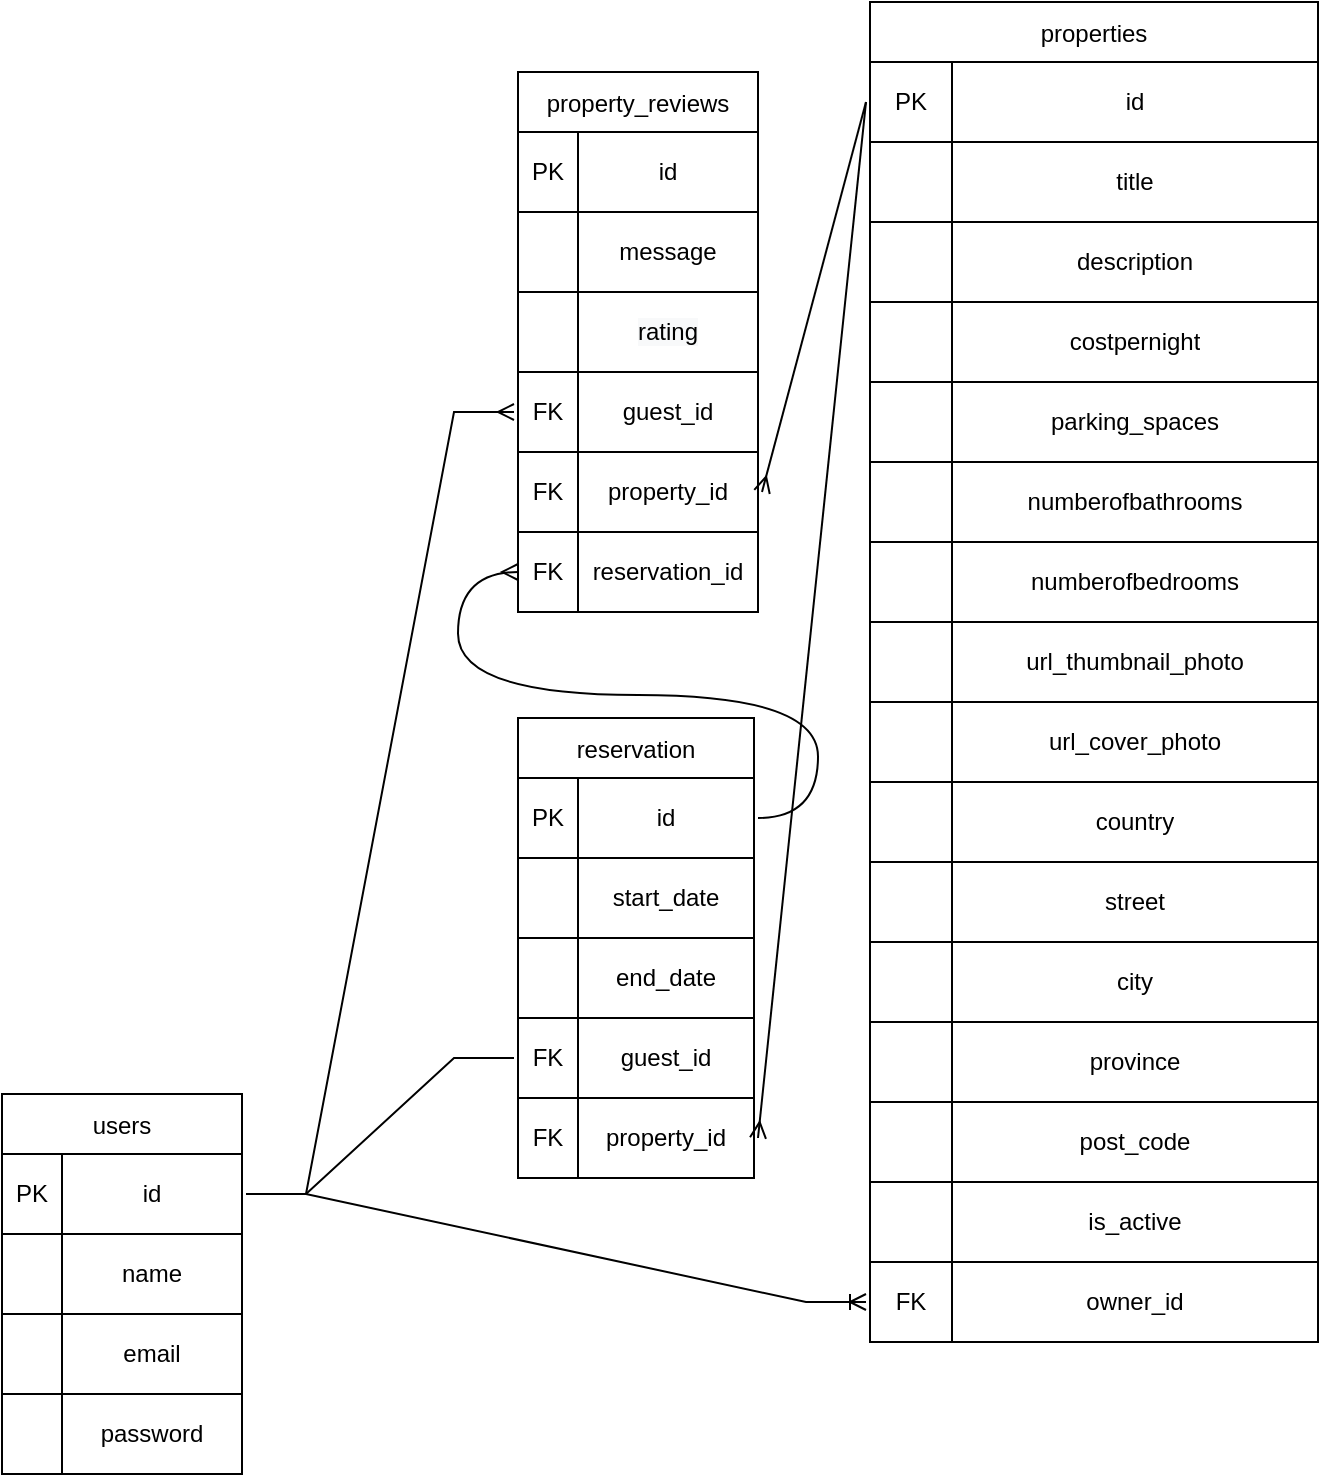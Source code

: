 <mxfile version="19.0.0" type="device"><diagram id="AQyP3WtJ6_j6_1WM1dmR" name="Page-1"><mxGraphModel dx="1356" dy="662" grid="0" gridSize="10" guides="1" tooltips="1" connect="1" arrows="1" fold="1" page="1" pageScale="1" pageWidth="827" pageHeight="1169" math="0" shadow="0"><root><mxCell id="0"/><mxCell id="1" parent="0"/><mxCell id="38bwukG5QVa5CgJOf90f-53" value="users" style="shape=table;startSize=30;container=1;collapsible=0;childLayout=tableLayout;shadow=0;strokeColor=default;fillColor=none;gradientColor=none;swimlaneFillColor=none;swimlaneLine=1;sketch=0;fillStyle=solid;strokeWidth=1;perimeterSpacing=2;" vertex="1" parent="1"><mxGeometry x="51" y="598" width="120" height="190" as="geometry"/></mxCell><mxCell id="38bwukG5QVa5CgJOf90f-54" value="" style="shape=tableRow;horizontal=0;startSize=0;swimlaneHead=0;swimlaneBody=0;top=0;left=0;bottom=0;right=0;collapsible=0;dropTarget=0;fillColor=none;points=[[0,0.5],[1,0.5]];portConstraint=eastwest;shadow=0;strokeColor=default;gradientColor=none;swimlaneFillColor=none;swimlaneLine=1;sketch=0;fillStyle=solid;strokeWidth=1;perimeterSpacing=2;" vertex="1" parent="38bwukG5QVa5CgJOf90f-53"><mxGeometry y="30" width="120" height="40" as="geometry"/></mxCell><mxCell id="38bwukG5QVa5CgJOf90f-55" value="PK" style="shape=partialRectangle;html=1;whiteSpace=wrap;connectable=0;overflow=hidden;fillColor=none;top=0;left=0;bottom=0;right=0;pointerEvents=1;shadow=0;strokeColor=default;gradientColor=none;swimlaneFillColor=none;swimlaneLine=1;sketch=0;fillStyle=solid;strokeWidth=1;perimeterSpacing=2;" vertex="1" parent="38bwukG5QVa5CgJOf90f-54"><mxGeometry width="30" height="40" as="geometry"><mxRectangle width="30" height="40" as="alternateBounds"/></mxGeometry></mxCell><mxCell id="38bwukG5QVa5CgJOf90f-56" value="id" style="shape=partialRectangle;html=1;whiteSpace=wrap;connectable=0;overflow=hidden;fillColor=none;top=0;left=0;bottom=0;right=0;pointerEvents=1;shadow=0;strokeColor=default;gradientColor=none;swimlaneFillColor=none;swimlaneLine=1;sketch=0;fillStyle=solid;strokeWidth=1;perimeterSpacing=2;" vertex="1" parent="38bwukG5QVa5CgJOf90f-54"><mxGeometry x="30" width="90" height="40" as="geometry"><mxRectangle width="90" height="40" as="alternateBounds"/></mxGeometry></mxCell><mxCell id="38bwukG5QVa5CgJOf90f-57" value="" style="shape=tableRow;horizontal=0;startSize=0;swimlaneHead=0;swimlaneBody=0;top=0;left=0;bottom=0;right=0;collapsible=0;dropTarget=0;fillColor=none;points=[[0,0.5],[1,0.5]];portConstraint=eastwest;shadow=0;strokeColor=default;gradientColor=none;swimlaneFillColor=none;swimlaneLine=1;sketch=0;fillStyle=solid;strokeWidth=1;perimeterSpacing=2;" vertex="1" parent="38bwukG5QVa5CgJOf90f-53"><mxGeometry y="70" width="120" height="40" as="geometry"/></mxCell><mxCell id="38bwukG5QVa5CgJOf90f-58" value="" style="shape=partialRectangle;html=1;whiteSpace=wrap;connectable=0;overflow=hidden;fillColor=none;top=0;left=0;bottom=0;right=0;pointerEvents=1;shadow=0;strokeColor=default;gradientColor=none;swimlaneFillColor=none;swimlaneLine=1;sketch=0;fillStyle=solid;strokeWidth=1;perimeterSpacing=2;" vertex="1" parent="38bwukG5QVa5CgJOf90f-57"><mxGeometry width="30" height="40" as="geometry"><mxRectangle width="30" height="40" as="alternateBounds"/></mxGeometry></mxCell><mxCell id="38bwukG5QVa5CgJOf90f-59" value="name" style="shape=partialRectangle;html=1;whiteSpace=wrap;connectable=0;overflow=hidden;fillColor=none;top=0;left=0;bottom=0;right=0;pointerEvents=1;shadow=0;strokeColor=default;gradientColor=none;swimlaneFillColor=none;swimlaneLine=1;sketch=0;fillStyle=solid;strokeWidth=1;perimeterSpacing=2;" vertex="1" parent="38bwukG5QVa5CgJOf90f-57"><mxGeometry x="30" width="90" height="40" as="geometry"><mxRectangle width="90" height="40" as="alternateBounds"/></mxGeometry></mxCell><mxCell id="38bwukG5QVa5CgJOf90f-60" value="" style="shape=tableRow;horizontal=0;startSize=0;swimlaneHead=0;swimlaneBody=0;top=0;left=0;bottom=0;right=0;collapsible=0;dropTarget=0;fillColor=none;points=[[0,0.5],[1,0.5]];portConstraint=eastwest;shadow=0;strokeColor=default;gradientColor=none;swimlaneFillColor=none;swimlaneLine=1;sketch=0;fillStyle=solid;strokeWidth=1;perimeterSpacing=2;" vertex="1" parent="38bwukG5QVa5CgJOf90f-53"><mxGeometry y="110" width="120" height="40" as="geometry"/></mxCell><mxCell id="38bwukG5QVa5CgJOf90f-61" value="" style="shape=partialRectangle;html=1;whiteSpace=wrap;connectable=0;overflow=hidden;fillColor=none;top=0;left=0;bottom=0;right=0;pointerEvents=1;shadow=0;strokeColor=default;gradientColor=none;swimlaneFillColor=none;swimlaneLine=1;sketch=0;fillStyle=solid;strokeWidth=1;perimeterSpacing=2;" vertex="1" parent="38bwukG5QVa5CgJOf90f-60"><mxGeometry width="30" height="40" as="geometry"><mxRectangle width="30" height="40" as="alternateBounds"/></mxGeometry></mxCell><mxCell id="38bwukG5QVa5CgJOf90f-62" value="email" style="shape=partialRectangle;html=1;whiteSpace=wrap;connectable=0;overflow=hidden;fillColor=none;top=0;left=0;bottom=0;right=0;pointerEvents=1;shadow=0;strokeColor=default;gradientColor=none;swimlaneFillColor=none;swimlaneLine=1;sketch=0;fillStyle=solid;strokeWidth=1;perimeterSpacing=2;" vertex="1" parent="38bwukG5QVa5CgJOf90f-60"><mxGeometry x="30" width="90" height="40" as="geometry"><mxRectangle width="90" height="40" as="alternateBounds"/></mxGeometry></mxCell><mxCell id="38bwukG5QVa5CgJOf90f-67" value="" style="shape=tableRow;horizontal=0;startSize=0;swimlaneHead=0;swimlaneBody=0;top=0;left=0;bottom=0;right=0;collapsible=0;dropTarget=0;fillColor=none;points=[[0,0.5],[1,0.5]];portConstraint=eastwest;shadow=0;strokeColor=default;gradientColor=none;swimlaneFillColor=none;swimlaneLine=1;sketch=0;fillStyle=solid;strokeWidth=1;perimeterSpacing=2;" vertex="1" parent="38bwukG5QVa5CgJOf90f-53"><mxGeometry y="150" width="120" height="40" as="geometry"/></mxCell><mxCell id="38bwukG5QVa5CgJOf90f-68" value="" style="shape=partialRectangle;html=1;whiteSpace=wrap;connectable=0;overflow=hidden;fillColor=none;top=0;left=0;bottom=0;right=0;pointerEvents=1;shadow=0;strokeColor=default;gradientColor=none;swimlaneFillColor=none;swimlaneLine=1;sketch=0;fillStyle=solid;strokeWidth=1;perimeterSpacing=2;" vertex="1" parent="38bwukG5QVa5CgJOf90f-67"><mxGeometry width="30" height="40" as="geometry"><mxRectangle width="30" height="40" as="alternateBounds"/></mxGeometry></mxCell><mxCell id="38bwukG5QVa5CgJOf90f-69" value="password" style="shape=partialRectangle;html=1;whiteSpace=wrap;connectable=0;overflow=hidden;fillColor=none;top=0;left=0;bottom=0;right=0;pointerEvents=1;shadow=0;strokeColor=default;gradientColor=none;swimlaneFillColor=none;swimlaneLine=1;sketch=0;fillStyle=solid;strokeWidth=1;perimeterSpacing=2;" vertex="1" parent="38bwukG5QVa5CgJOf90f-67"><mxGeometry x="30" width="90" height="40" as="geometry"><mxRectangle width="90" height="40" as="alternateBounds"/></mxGeometry></mxCell><mxCell id="38bwukG5QVa5CgJOf90f-83" value="properties" style="shape=table;startSize=30;container=1;collapsible=0;childLayout=tableLayout;shadow=0;strokeColor=default;fillColor=none;gradientColor=none;swimlaneFillColor=none;swimlaneLine=1;sketch=0;fillStyle=solid;strokeWidth=1;perimeterSpacing=2;" vertex="1" parent="1"><mxGeometry x="485" y="52" width="224" height="670" as="geometry"/></mxCell><mxCell id="38bwukG5QVa5CgJOf90f-84" value="" style="shape=tableRow;horizontal=0;startSize=0;swimlaneHead=0;swimlaneBody=0;top=0;left=0;bottom=0;right=0;collapsible=0;dropTarget=0;fillColor=none;points=[[0,0.5],[1,0.5]];portConstraint=eastwest;shadow=0;strokeColor=default;gradientColor=none;swimlaneFillColor=none;swimlaneLine=1;sketch=0;fillStyle=solid;strokeWidth=1;perimeterSpacing=2;" vertex="1" parent="38bwukG5QVa5CgJOf90f-83"><mxGeometry y="30" width="224" height="40" as="geometry"/></mxCell><mxCell id="38bwukG5QVa5CgJOf90f-85" value="PK" style="shape=partialRectangle;html=1;whiteSpace=wrap;connectable=0;overflow=hidden;fillColor=none;top=0;left=0;bottom=0;right=0;pointerEvents=1;shadow=0;strokeColor=default;gradientColor=none;swimlaneFillColor=none;swimlaneLine=1;sketch=0;fillStyle=solid;strokeWidth=1;perimeterSpacing=2;" vertex="1" parent="38bwukG5QVa5CgJOf90f-84"><mxGeometry width="41" height="40" as="geometry"><mxRectangle width="41" height="40" as="alternateBounds"/></mxGeometry></mxCell><mxCell id="38bwukG5QVa5CgJOf90f-86" value="id" style="shape=partialRectangle;html=1;whiteSpace=wrap;connectable=0;overflow=hidden;fillColor=none;top=0;left=0;bottom=0;right=0;pointerEvents=1;shadow=0;strokeColor=default;gradientColor=none;swimlaneFillColor=none;swimlaneLine=1;sketch=0;fillStyle=solid;strokeWidth=1;perimeterSpacing=2;" vertex="1" parent="38bwukG5QVa5CgJOf90f-84"><mxGeometry x="41" width="183" height="40" as="geometry"><mxRectangle width="183" height="40" as="alternateBounds"/></mxGeometry></mxCell><mxCell id="38bwukG5QVa5CgJOf90f-87" value="" style="shape=tableRow;horizontal=0;startSize=0;swimlaneHead=0;swimlaneBody=0;top=0;left=0;bottom=0;right=0;collapsible=0;dropTarget=0;fillColor=none;points=[[0,0.5],[1,0.5]];portConstraint=eastwest;shadow=0;strokeColor=default;gradientColor=none;swimlaneFillColor=none;swimlaneLine=1;sketch=0;fillStyle=solid;strokeWidth=1;perimeterSpacing=2;" vertex="1" parent="38bwukG5QVa5CgJOf90f-83"><mxGeometry y="70" width="224" height="40" as="geometry"/></mxCell><mxCell id="38bwukG5QVa5CgJOf90f-88" value="" style="shape=partialRectangle;html=1;whiteSpace=wrap;connectable=0;overflow=hidden;fillColor=none;top=0;left=0;bottom=0;right=0;pointerEvents=1;shadow=0;strokeColor=default;gradientColor=none;swimlaneFillColor=none;swimlaneLine=1;sketch=0;fillStyle=solid;strokeWidth=1;perimeterSpacing=2;" vertex="1" parent="38bwukG5QVa5CgJOf90f-87"><mxGeometry width="41" height="40" as="geometry"><mxRectangle width="41" height="40" as="alternateBounds"/></mxGeometry></mxCell><mxCell id="38bwukG5QVa5CgJOf90f-89" value="title" style="shape=partialRectangle;html=1;whiteSpace=wrap;connectable=0;overflow=hidden;fillColor=none;top=0;left=0;bottom=0;right=0;pointerEvents=1;shadow=0;strokeColor=default;gradientColor=none;swimlaneFillColor=none;swimlaneLine=1;sketch=0;fillStyle=solid;strokeWidth=1;perimeterSpacing=2;" vertex="1" parent="38bwukG5QVa5CgJOf90f-87"><mxGeometry x="41" width="183" height="40" as="geometry"><mxRectangle width="183" height="40" as="alternateBounds"/></mxGeometry></mxCell><mxCell id="38bwukG5QVa5CgJOf90f-90" value="" style="shape=tableRow;horizontal=0;startSize=0;swimlaneHead=0;swimlaneBody=0;top=0;left=0;bottom=0;right=0;collapsible=0;dropTarget=0;fillColor=none;points=[[0,0.5],[1,0.5]];portConstraint=eastwest;shadow=0;strokeColor=default;gradientColor=none;swimlaneFillColor=none;swimlaneLine=1;sketch=0;fillStyle=solid;strokeWidth=1;perimeterSpacing=2;" vertex="1" parent="38bwukG5QVa5CgJOf90f-83"><mxGeometry y="110" width="224" height="40" as="geometry"/></mxCell><mxCell id="38bwukG5QVa5CgJOf90f-91" value="" style="shape=partialRectangle;html=1;whiteSpace=wrap;connectable=0;overflow=hidden;fillColor=none;top=0;left=0;bottom=0;right=0;pointerEvents=1;shadow=0;strokeColor=default;gradientColor=none;swimlaneFillColor=none;swimlaneLine=1;sketch=0;fillStyle=solid;strokeWidth=1;perimeterSpacing=2;" vertex="1" parent="38bwukG5QVa5CgJOf90f-90"><mxGeometry width="41" height="40" as="geometry"><mxRectangle width="41" height="40" as="alternateBounds"/></mxGeometry></mxCell><mxCell id="38bwukG5QVa5CgJOf90f-92" value="description" style="shape=partialRectangle;html=1;whiteSpace=wrap;connectable=0;overflow=hidden;fillColor=none;top=0;left=0;bottom=0;right=0;pointerEvents=1;shadow=0;strokeColor=default;gradientColor=none;swimlaneFillColor=none;swimlaneLine=1;sketch=0;fillStyle=solid;strokeWidth=1;perimeterSpacing=2;" vertex="1" parent="38bwukG5QVa5CgJOf90f-90"><mxGeometry x="41" width="183" height="40" as="geometry"><mxRectangle width="183" height="40" as="alternateBounds"/></mxGeometry></mxCell><mxCell id="38bwukG5QVa5CgJOf90f-93" value="" style="shape=tableRow;horizontal=0;startSize=0;swimlaneHead=0;swimlaneBody=0;top=0;left=0;bottom=0;right=0;collapsible=0;dropTarget=0;fillColor=none;points=[[0,0.5],[1,0.5]];portConstraint=eastwest;shadow=0;strokeColor=default;gradientColor=none;swimlaneFillColor=none;swimlaneLine=1;sketch=0;fillStyle=solid;strokeWidth=1;perimeterSpacing=2;" vertex="1" parent="38bwukG5QVa5CgJOf90f-83"><mxGeometry y="150" width="224" height="40" as="geometry"/></mxCell><mxCell id="38bwukG5QVa5CgJOf90f-94" value="" style="shape=partialRectangle;html=1;whiteSpace=wrap;connectable=0;overflow=hidden;fillColor=none;top=0;left=0;bottom=0;right=0;pointerEvents=1;shadow=0;strokeColor=default;gradientColor=none;swimlaneFillColor=none;swimlaneLine=1;sketch=0;fillStyle=solid;strokeWidth=1;perimeterSpacing=2;" vertex="1" parent="38bwukG5QVa5CgJOf90f-93"><mxGeometry width="41" height="40" as="geometry"><mxRectangle width="41" height="40" as="alternateBounds"/></mxGeometry></mxCell><mxCell id="38bwukG5QVa5CgJOf90f-95" value="costpernight" style="shape=partialRectangle;html=1;whiteSpace=wrap;connectable=0;overflow=hidden;fillColor=none;top=0;left=0;bottom=0;right=0;pointerEvents=1;shadow=0;strokeColor=default;gradientColor=none;swimlaneFillColor=none;swimlaneLine=1;sketch=0;fillStyle=solid;strokeWidth=1;perimeterSpacing=2;" vertex="1" parent="38bwukG5QVa5CgJOf90f-93"><mxGeometry x="41" width="183" height="40" as="geometry"><mxRectangle width="183" height="40" as="alternateBounds"/></mxGeometry></mxCell><mxCell id="38bwukG5QVa5CgJOf90f-96" value="" style="shape=tableRow;horizontal=0;startSize=0;swimlaneHead=0;swimlaneBody=0;top=0;left=0;bottom=0;right=0;collapsible=0;dropTarget=0;fillColor=none;points=[[0,0.5],[1,0.5]];portConstraint=eastwest;shadow=0;strokeColor=default;gradientColor=none;swimlaneFillColor=none;swimlaneLine=1;sketch=0;fillStyle=solid;strokeWidth=1;perimeterSpacing=2;" vertex="1" parent="38bwukG5QVa5CgJOf90f-83"><mxGeometry y="190" width="224" height="40" as="geometry"/></mxCell><mxCell id="38bwukG5QVa5CgJOf90f-97" value="" style="shape=partialRectangle;html=1;whiteSpace=wrap;connectable=0;overflow=hidden;fillColor=none;top=0;left=0;bottom=0;right=0;pointerEvents=1;shadow=0;strokeColor=default;gradientColor=none;swimlaneFillColor=none;swimlaneLine=1;sketch=0;fillStyle=solid;strokeWidth=1;perimeterSpacing=2;" vertex="1" parent="38bwukG5QVa5CgJOf90f-96"><mxGeometry width="41" height="40" as="geometry"><mxRectangle width="41" height="40" as="alternateBounds"/></mxGeometry></mxCell><mxCell id="38bwukG5QVa5CgJOf90f-98" value="parking_spaces" style="shape=partialRectangle;html=1;whiteSpace=wrap;connectable=0;overflow=hidden;fillColor=none;top=0;left=0;bottom=0;right=0;pointerEvents=1;shadow=0;strokeColor=default;gradientColor=none;swimlaneFillColor=none;swimlaneLine=1;sketch=0;fillStyle=solid;strokeWidth=1;perimeterSpacing=2;" vertex="1" parent="38bwukG5QVa5CgJOf90f-96"><mxGeometry x="41" width="183" height="40" as="geometry"><mxRectangle width="183" height="40" as="alternateBounds"/></mxGeometry></mxCell><mxCell id="38bwukG5QVa5CgJOf90f-115" value="" style="shape=tableRow;horizontal=0;startSize=0;swimlaneHead=0;swimlaneBody=0;top=0;left=0;bottom=0;right=0;collapsible=0;dropTarget=0;fillColor=none;points=[[0,0.5],[1,0.5]];portConstraint=eastwest;shadow=0;strokeColor=default;gradientColor=none;swimlaneFillColor=none;swimlaneLine=1;sketch=0;fillStyle=solid;strokeWidth=1;perimeterSpacing=2;" vertex="1" parent="38bwukG5QVa5CgJOf90f-83"><mxGeometry y="230" width="224" height="40" as="geometry"/></mxCell><mxCell id="38bwukG5QVa5CgJOf90f-116" value="" style="shape=partialRectangle;html=1;whiteSpace=wrap;connectable=0;overflow=hidden;fillColor=none;top=0;left=0;bottom=0;right=0;pointerEvents=1;shadow=0;strokeColor=default;gradientColor=none;swimlaneFillColor=none;swimlaneLine=1;sketch=0;fillStyle=solid;strokeWidth=1;perimeterSpacing=2;" vertex="1" parent="38bwukG5QVa5CgJOf90f-115"><mxGeometry width="41" height="40" as="geometry"><mxRectangle width="41" height="40" as="alternateBounds"/></mxGeometry></mxCell><mxCell id="38bwukG5QVa5CgJOf90f-117" value="numberofbathrooms" style="shape=partialRectangle;html=1;whiteSpace=wrap;connectable=0;overflow=hidden;fillColor=none;top=0;left=0;bottom=0;right=0;pointerEvents=1;shadow=0;strokeColor=default;gradientColor=none;swimlaneFillColor=none;swimlaneLine=1;sketch=0;fillStyle=solid;strokeWidth=1;perimeterSpacing=2;" vertex="1" parent="38bwukG5QVa5CgJOf90f-115"><mxGeometry x="41" width="183" height="40" as="geometry"><mxRectangle width="183" height="40" as="alternateBounds"/></mxGeometry></mxCell><mxCell id="38bwukG5QVa5CgJOf90f-118" value="" style="shape=tableRow;horizontal=0;startSize=0;swimlaneHead=0;swimlaneBody=0;top=0;left=0;bottom=0;right=0;collapsible=0;dropTarget=0;fillColor=none;points=[[0,0.5],[1,0.5]];portConstraint=eastwest;shadow=0;strokeColor=default;gradientColor=none;swimlaneFillColor=none;swimlaneLine=1;sketch=0;fillStyle=solid;strokeWidth=1;perimeterSpacing=2;" vertex="1" parent="38bwukG5QVa5CgJOf90f-83"><mxGeometry y="270" width="224" height="40" as="geometry"/></mxCell><mxCell id="38bwukG5QVa5CgJOf90f-119" value="" style="shape=partialRectangle;html=1;whiteSpace=wrap;connectable=0;overflow=hidden;fillColor=none;top=0;left=0;bottom=0;right=0;pointerEvents=1;shadow=0;strokeColor=default;gradientColor=none;swimlaneFillColor=none;swimlaneLine=1;sketch=0;fillStyle=solid;strokeWidth=1;perimeterSpacing=2;" vertex="1" parent="38bwukG5QVa5CgJOf90f-118"><mxGeometry width="41" height="40" as="geometry"><mxRectangle width="41" height="40" as="alternateBounds"/></mxGeometry></mxCell><mxCell id="38bwukG5QVa5CgJOf90f-120" value="numberofbedrooms" style="shape=partialRectangle;html=1;whiteSpace=wrap;connectable=0;overflow=hidden;fillColor=none;top=0;left=0;bottom=0;right=0;pointerEvents=1;shadow=0;strokeColor=default;gradientColor=none;swimlaneFillColor=none;swimlaneLine=1;sketch=0;fillStyle=solid;strokeWidth=1;perimeterSpacing=2;" vertex="1" parent="38bwukG5QVa5CgJOf90f-118"><mxGeometry x="41" width="183" height="40" as="geometry"><mxRectangle width="183" height="40" as="alternateBounds"/></mxGeometry></mxCell><mxCell id="38bwukG5QVa5CgJOf90f-121" value="" style="shape=tableRow;horizontal=0;startSize=0;swimlaneHead=0;swimlaneBody=0;top=0;left=0;bottom=0;right=0;collapsible=0;dropTarget=0;fillColor=none;points=[[0,0.5],[1,0.5]];portConstraint=eastwest;shadow=0;strokeColor=default;gradientColor=none;swimlaneFillColor=none;swimlaneLine=1;sketch=0;fillStyle=solid;strokeWidth=1;perimeterSpacing=2;" vertex="1" parent="38bwukG5QVa5CgJOf90f-83"><mxGeometry y="310" width="224" height="40" as="geometry"/></mxCell><mxCell id="38bwukG5QVa5CgJOf90f-122" value="" style="shape=partialRectangle;html=1;whiteSpace=wrap;connectable=0;overflow=hidden;fillColor=none;top=0;left=0;bottom=0;right=0;pointerEvents=1;shadow=0;strokeColor=default;gradientColor=none;swimlaneFillColor=none;swimlaneLine=1;sketch=0;fillStyle=solid;strokeWidth=1;perimeterSpacing=2;" vertex="1" parent="38bwukG5QVa5CgJOf90f-121"><mxGeometry width="41" height="40" as="geometry"><mxRectangle width="41" height="40" as="alternateBounds"/></mxGeometry></mxCell><mxCell id="38bwukG5QVa5CgJOf90f-123" value="url_thumbnail_photo" style="shape=partialRectangle;html=1;whiteSpace=wrap;connectable=0;overflow=hidden;fillColor=none;top=0;left=0;bottom=0;right=0;pointerEvents=1;shadow=0;strokeColor=default;gradientColor=none;swimlaneFillColor=none;swimlaneLine=1;sketch=0;fillStyle=solid;strokeWidth=1;perimeterSpacing=2;" vertex="1" parent="38bwukG5QVa5CgJOf90f-121"><mxGeometry x="41" width="183" height="40" as="geometry"><mxRectangle width="183" height="40" as="alternateBounds"/></mxGeometry></mxCell><mxCell id="38bwukG5QVa5CgJOf90f-149" value="" style="shape=tableRow;horizontal=0;startSize=0;swimlaneHead=0;swimlaneBody=0;top=0;left=0;bottom=0;right=0;collapsible=0;dropTarget=0;fillColor=none;points=[[0,0.5],[1,0.5]];portConstraint=eastwest;shadow=0;strokeColor=default;gradientColor=none;swimlaneFillColor=none;swimlaneLine=1;sketch=0;fillStyle=solid;strokeWidth=1;perimeterSpacing=2;" vertex="1" parent="38bwukG5QVa5CgJOf90f-83"><mxGeometry y="350" width="224" height="40" as="geometry"/></mxCell><mxCell id="38bwukG5QVa5CgJOf90f-150" value="" style="shape=partialRectangle;html=1;whiteSpace=wrap;connectable=0;overflow=hidden;fillColor=none;top=0;left=0;bottom=0;right=0;pointerEvents=1;shadow=0;strokeColor=default;gradientColor=none;swimlaneFillColor=none;swimlaneLine=1;sketch=0;fillStyle=solid;strokeWidth=1;perimeterSpacing=2;" vertex="1" parent="38bwukG5QVa5CgJOf90f-149"><mxGeometry width="41" height="40" as="geometry"><mxRectangle width="41" height="40" as="alternateBounds"/></mxGeometry></mxCell><mxCell id="38bwukG5QVa5CgJOf90f-151" value="url_cover_photo" style="shape=partialRectangle;html=1;whiteSpace=wrap;connectable=0;overflow=hidden;fillColor=none;top=0;left=0;bottom=0;right=0;pointerEvents=1;shadow=0;strokeColor=default;gradientColor=none;swimlaneFillColor=none;swimlaneLine=1;sketch=0;fillStyle=solid;strokeWidth=1;perimeterSpacing=2;" vertex="1" parent="38bwukG5QVa5CgJOf90f-149"><mxGeometry x="41" width="183" height="40" as="geometry"><mxRectangle width="183" height="40" as="alternateBounds"/></mxGeometry></mxCell><mxCell id="38bwukG5QVa5CgJOf90f-251" value="" style="shape=tableRow;horizontal=0;startSize=0;swimlaneHead=0;swimlaneBody=0;top=0;left=0;bottom=0;right=0;collapsible=0;dropTarget=0;fillColor=none;points=[[0,0.5],[1,0.5]];portConstraint=eastwest;shadow=0;strokeColor=default;gradientColor=none;swimlaneFillColor=none;swimlaneLine=1;sketch=0;fillStyle=solid;strokeWidth=1;perimeterSpacing=2;" vertex="1" parent="38bwukG5QVa5CgJOf90f-83"><mxGeometry y="390" width="224" height="40" as="geometry"/></mxCell><mxCell id="38bwukG5QVa5CgJOf90f-252" value="" style="shape=partialRectangle;html=1;whiteSpace=wrap;connectable=0;overflow=hidden;fillColor=none;top=0;left=0;bottom=0;right=0;pointerEvents=1;shadow=0;strokeColor=default;gradientColor=none;swimlaneFillColor=none;swimlaneLine=1;sketch=0;fillStyle=solid;strokeWidth=1;perimeterSpacing=2;" vertex="1" parent="38bwukG5QVa5CgJOf90f-251"><mxGeometry width="41" height="40" as="geometry"><mxRectangle width="41" height="40" as="alternateBounds"/></mxGeometry></mxCell><mxCell id="38bwukG5QVa5CgJOf90f-253" value="country" style="shape=partialRectangle;html=1;whiteSpace=wrap;connectable=0;overflow=hidden;fillColor=none;top=0;left=0;bottom=0;right=0;pointerEvents=1;shadow=0;strokeColor=default;gradientColor=none;swimlaneFillColor=none;swimlaneLine=1;sketch=0;fillStyle=solid;strokeWidth=1;perimeterSpacing=2;" vertex="1" parent="38bwukG5QVa5CgJOf90f-251"><mxGeometry x="41" width="183" height="40" as="geometry"><mxRectangle width="183" height="40" as="alternateBounds"/></mxGeometry></mxCell><mxCell id="38bwukG5QVa5CgJOf90f-254" value="" style="shape=tableRow;horizontal=0;startSize=0;swimlaneHead=0;swimlaneBody=0;top=0;left=0;bottom=0;right=0;collapsible=0;dropTarget=0;fillColor=none;points=[[0,0.5],[1,0.5]];portConstraint=eastwest;shadow=0;strokeColor=default;gradientColor=none;swimlaneFillColor=none;swimlaneLine=1;sketch=0;fillStyle=solid;strokeWidth=1;perimeterSpacing=2;" vertex="1" parent="38bwukG5QVa5CgJOf90f-83"><mxGeometry y="430" width="224" height="40" as="geometry"/></mxCell><mxCell id="38bwukG5QVa5CgJOf90f-255" value="" style="shape=partialRectangle;html=1;whiteSpace=wrap;connectable=0;overflow=hidden;fillColor=none;top=0;left=0;bottom=0;right=0;pointerEvents=1;shadow=0;strokeColor=default;gradientColor=none;swimlaneFillColor=none;swimlaneLine=1;sketch=0;fillStyle=solid;strokeWidth=1;perimeterSpacing=2;" vertex="1" parent="38bwukG5QVa5CgJOf90f-254"><mxGeometry width="41" height="40" as="geometry"><mxRectangle width="41" height="40" as="alternateBounds"/></mxGeometry></mxCell><mxCell id="38bwukG5QVa5CgJOf90f-256" value="street" style="shape=partialRectangle;html=1;whiteSpace=wrap;connectable=0;overflow=hidden;fillColor=none;top=0;left=0;bottom=0;right=0;pointerEvents=1;shadow=0;strokeColor=default;gradientColor=none;swimlaneFillColor=none;swimlaneLine=1;sketch=0;fillStyle=solid;strokeWidth=1;perimeterSpacing=2;" vertex="1" parent="38bwukG5QVa5CgJOf90f-254"><mxGeometry x="41" width="183" height="40" as="geometry"><mxRectangle width="183" height="40" as="alternateBounds"/></mxGeometry></mxCell><mxCell id="38bwukG5QVa5CgJOf90f-257" value="" style="shape=tableRow;horizontal=0;startSize=0;swimlaneHead=0;swimlaneBody=0;top=0;left=0;bottom=0;right=0;collapsible=0;dropTarget=0;fillColor=none;points=[[0,0.5],[1,0.5]];portConstraint=eastwest;shadow=0;strokeColor=default;gradientColor=none;swimlaneFillColor=none;swimlaneLine=1;sketch=0;fillStyle=solid;strokeWidth=1;perimeterSpacing=2;" vertex="1" parent="38bwukG5QVa5CgJOf90f-83"><mxGeometry y="470" width="224" height="40" as="geometry"/></mxCell><mxCell id="38bwukG5QVa5CgJOf90f-258" value="" style="shape=partialRectangle;html=1;whiteSpace=wrap;connectable=0;overflow=hidden;fillColor=none;top=0;left=0;bottom=0;right=0;pointerEvents=1;shadow=0;strokeColor=default;gradientColor=none;swimlaneFillColor=none;swimlaneLine=1;sketch=0;fillStyle=solid;strokeWidth=1;perimeterSpacing=2;" vertex="1" parent="38bwukG5QVa5CgJOf90f-257"><mxGeometry width="41" height="40" as="geometry"><mxRectangle width="41" height="40" as="alternateBounds"/></mxGeometry></mxCell><mxCell id="38bwukG5QVa5CgJOf90f-259" value="city" style="shape=partialRectangle;html=1;whiteSpace=wrap;connectable=0;overflow=hidden;fillColor=none;top=0;left=0;bottom=0;right=0;pointerEvents=1;shadow=0;strokeColor=default;gradientColor=none;swimlaneFillColor=none;swimlaneLine=1;sketch=0;fillStyle=solid;strokeWidth=1;perimeterSpacing=2;" vertex="1" parent="38bwukG5QVa5CgJOf90f-257"><mxGeometry x="41" width="183" height="40" as="geometry"><mxRectangle width="183" height="40" as="alternateBounds"/></mxGeometry></mxCell><mxCell id="38bwukG5QVa5CgJOf90f-260" value="" style="shape=tableRow;horizontal=0;startSize=0;swimlaneHead=0;swimlaneBody=0;top=0;left=0;bottom=0;right=0;collapsible=0;dropTarget=0;fillColor=none;points=[[0,0.5],[1,0.5]];portConstraint=eastwest;shadow=0;strokeColor=default;gradientColor=none;swimlaneFillColor=none;swimlaneLine=1;sketch=0;fillStyle=solid;strokeWidth=1;perimeterSpacing=2;" vertex="1" parent="38bwukG5QVa5CgJOf90f-83"><mxGeometry y="510" width="224" height="40" as="geometry"/></mxCell><mxCell id="38bwukG5QVa5CgJOf90f-261" value="" style="shape=partialRectangle;html=1;whiteSpace=wrap;connectable=0;overflow=hidden;fillColor=none;top=0;left=0;bottom=0;right=0;pointerEvents=1;shadow=0;strokeColor=default;gradientColor=none;swimlaneFillColor=none;swimlaneLine=1;sketch=0;fillStyle=solid;strokeWidth=1;perimeterSpacing=2;" vertex="1" parent="38bwukG5QVa5CgJOf90f-260"><mxGeometry width="41" height="40" as="geometry"><mxRectangle width="41" height="40" as="alternateBounds"/></mxGeometry></mxCell><mxCell id="38bwukG5QVa5CgJOf90f-262" value="province" style="shape=partialRectangle;html=1;whiteSpace=wrap;connectable=0;overflow=hidden;fillColor=none;top=0;left=0;bottom=0;right=0;pointerEvents=1;shadow=0;strokeColor=default;gradientColor=none;swimlaneFillColor=none;swimlaneLine=1;sketch=0;fillStyle=solid;strokeWidth=1;perimeterSpacing=2;" vertex="1" parent="38bwukG5QVa5CgJOf90f-260"><mxGeometry x="41" width="183" height="40" as="geometry"><mxRectangle width="183" height="40" as="alternateBounds"/></mxGeometry></mxCell><mxCell id="38bwukG5QVa5CgJOf90f-278" value="" style="shape=tableRow;horizontal=0;startSize=0;swimlaneHead=0;swimlaneBody=0;top=0;left=0;bottom=0;right=0;collapsible=0;dropTarget=0;fillColor=none;points=[[0,0.5],[1,0.5]];portConstraint=eastwest;shadow=0;strokeColor=default;gradientColor=none;swimlaneFillColor=none;swimlaneLine=1;sketch=0;fillStyle=solid;strokeWidth=1;perimeterSpacing=2;" vertex="1" parent="38bwukG5QVa5CgJOf90f-83"><mxGeometry y="550" width="224" height="40" as="geometry"/></mxCell><mxCell id="38bwukG5QVa5CgJOf90f-279" value="" style="shape=partialRectangle;html=1;whiteSpace=wrap;connectable=0;overflow=hidden;fillColor=none;top=0;left=0;bottom=0;right=0;pointerEvents=1;shadow=0;strokeColor=default;gradientColor=none;swimlaneFillColor=none;swimlaneLine=1;sketch=0;fillStyle=solid;strokeWidth=1;perimeterSpacing=2;" vertex="1" parent="38bwukG5QVa5CgJOf90f-278"><mxGeometry width="41" height="40" as="geometry"><mxRectangle width="41" height="40" as="alternateBounds"/></mxGeometry></mxCell><mxCell id="38bwukG5QVa5CgJOf90f-280" value="post_code" style="shape=partialRectangle;html=1;whiteSpace=wrap;connectable=0;overflow=hidden;fillColor=none;top=0;left=0;bottom=0;right=0;pointerEvents=1;shadow=0;strokeColor=default;gradientColor=none;swimlaneFillColor=none;swimlaneLine=1;sketch=0;fillStyle=solid;strokeWidth=1;perimeterSpacing=2;" vertex="1" parent="38bwukG5QVa5CgJOf90f-278"><mxGeometry x="41" width="183" height="40" as="geometry"><mxRectangle width="183" height="40" as="alternateBounds"/></mxGeometry></mxCell><mxCell id="38bwukG5QVa5CgJOf90f-281" value="" style="shape=tableRow;horizontal=0;startSize=0;swimlaneHead=0;swimlaneBody=0;top=0;left=0;bottom=0;right=0;collapsible=0;dropTarget=0;fillColor=none;points=[[0,0.5],[1,0.5]];portConstraint=eastwest;shadow=0;strokeColor=default;gradientColor=none;swimlaneFillColor=none;swimlaneLine=1;sketch=0;fillStyle=solid;strokeWidth=1;perimeterSpacing=2;" vertex="1" parent="38bwukG5QVa5CgJOf90f-83"><mxGeometry y="590" width="224" height="40" as="geometry"/></mxCell><mxCell id="38bwukG5QVa5CgJOf90f-282" value="" style="shape=partialRectangle;html=1;whiteSpace=wrap;connectable=0;overflow=hidden;fillColor=none;top=0;left=0;bottom=0;right=0;pointerEvents=1;shadow=0;strokeColor=default;gradientColor=none;swimlaneFillColor=none;swimlaneLine=1;sketch=0;fillStyle=solid;strokeWidth=1;perimeterSpacing=2;" vertex="1" parent="38bwukG5QVa5CgJOf90f-281"><mxGeometry width="41" height="40" as="geometry"><mxRectangle width="41" height="40" as="alternateBounds"/></mxGeometry></mxCell><mxCell id="38bwukG5QVa5CgJOf90f-283" value="is_active" style="shape=partialRectangle;html=1;whiteSpace=wrap;connectable=0;overflow=hidden;fillColor=none;top=0;left=0;bottom=0;right=0;pointerEvents=1;shadow=0;strokeColor=default;gradientColor=none;swimlaneFillColor=none;swimlaneLine=1;sketch=0;fillStyle=solid;strokeWidth=1;perimeterSpacing=2;" vertex="1" parent="38bwukG5QVa5CgJOf90f-281"><mxGeometry x="41" width="183" height="40" as="geometry"><mxRectangle width="183" height="40" as="alternateBounds"/></mxGeometry></mxCell><mxCell id="38bwukG5QVa5CgJOf90f-284" value="" style="shape=tableRow;horizontal=0;startSize=0;swimlaneHead=0;swimlaneBody=0;top=0;left=0;bottom=0;right=0;collapsible=0;dropTarget=0;fillColor=none;points=[[0,0.5],[1,0.5]];portConstraint=eastwest;shadow=0;strokeColor=default;gradientColor=none;swimlaneFillColor=none;swimlaneLine=1;sketch=0;fillStyle=solid;strokeWidth=1;perimeterSpacing=2;" vertex="1" parent="38bwukG5QVa5CgJOf90f-83"><mxGeometry y="630" width="224" height="40" as="geometry"/></mxCell><mxCell id="38bwukG5QVa5CgJOf90f-285" value="FK" style="shape=partialRectangle;html=1;whiteSpace=wrap;connectable=0;overflow=hidden;fillColor=none;top=0;left=0;bottom=0;right=0;pointerEvents=1;shadow=0;strokeColor=default;gradientColor=none;swimlaneFillColor=none;swimlaneLine=1;sketch=0;fillStyle=solid;strokeWidth=1;perimeterSpacing=2;" vertex="1" parent="38bwukG5QVa5CgJOf90f-284"><mxGeometry width="41" height="40" as="geometry"><mxRectangle width="41" height="40" as="alternateBounds"/></mxGeometry></mxCell><mxCell id="38bwukG5QVa5CgJOf90f-286" value="owner_id" style="shape=partialRectangle;html=1;whiteSpace=wrap;connectable=0;overflow=hidden;fillColor=none;top=0;left=0;bottom=0;right=0;pointerEvents=1;shadow=0;strokeColor=default;gradientColor=none;swimlaneFillColor=none;swimlaneLine=1;sketch=0;fillStyle=solid;strokeWidth=1;perimeterSpacing=2;" vertex="1" parent="38bwukG5QVa5CgJOf90f-284"><mxGeometry x="41" width="183" height="40" as="geometry"><mxRectangle width="183" height="40" as="alternateBounds"/></mxGeometry></mxCell><mxCell id="38bwukG5QVa5CgJOf90f-152" value="property_reviews" style="shape=table;startSize=30;container=1;collapsible=0;childLayout=tableLayout;shadow=0;strokeColor=default;fillColor=none;gradientColor=none;swimlaneFillColor=none;swimlaneLine=1;sketch=0;fillStyle=solid;strokeWidth=1;perimeterSpacing=2;" vertex="1" parent="1"><mxGeometry x="309" y="87" width="120" height="270" as="geometry"/></mxCell><mxCell id="38bwukG5QVa5CgJOf90f-153" value="" style="shape=tableRow;horizontal=0;startSize=0;swimlaneHead=0;swimlaneBody=0;top=0;left=0;bottom=0;right=0;collapsible=0;dropTarget=0;fillColor=none;points=[[0,0.5],[1,0.5]];portConstraint=eastwest;shadow=0;strokeColor=default;gradientColor=none;swimlaneFillColor=none;swimlaneLine=1;sketch=0;fillStyle=solid;strokeWidth=1;perimeterSpacing=2;" vertex="1" parent="38bwukG5QVa5CgJOf90f-152"><mxGeometry y="30" width="120" height="40" as="geometry"/></mxCell><mxCell id="38bwukG5QVa5CgJOf90f-154" value="PK" style="shape=partialRectangle;html=1;whiteSpace=wrap;connectable=0;overflow=hidden;fillColor=none;top=0;left=0;bottom=0;right=0;pointerEvents=1;shadow=0;strokeColor=default;gradientColor=none;swimlaneFillColor=none;swimlaneLine=1;sketch=0;fillStyle=solid;strokeWidth=1;perimeterSpacing=2;" vertex="1" parent="38bwukG5QVa5CgJOf90f-153"><mxGeometry width="30" height="40" as="geometry"><mxRectangle width="30" height="40" as="alternateBounds"/></mxGeometry></mxCell><mxCell id="38bwukG5QVa5CgJOf90f-155" value="id" style="shape=partialRectangle;html=1;whiteSpace=wrap;connectable=0;overflow=hidden;fillColor=none;top=0;left=0;bottom=0;right=0;pointerEvents=1;shadow=0;strokeColor=default;gradientColor=none;swimlaneFillColor=none;swimlaneLine=1;sketch=0;fillStyle=solid;strokeWidth=1;perimeterSpacing=2;" vertex="1" parent="38bwukG5QVa5CgJOf90f-153"><mxGeometry x="30" width="90" height="40" as="geometry"><mxRectangle width="90" height="40" as="alternateBounds"/></mxGeometry></mxCell><mxCell id="38bwukG5QVa5CgJOf90f-156" value="" style="shape=tableRow;horizontal=0;startSize=0;swimlaneHead=0;swimlaneBody=0;top=0;left=0;bottom=0;right=0;collapsible=0;dropTarget=0;fillColor=none;points=[[0,0.5],[1,0.5]];portConstraint=eastwest;shadow=0;strokeColor=default;gradientColor=none;swimlaneFillColor=none;swimlaneLine=1;sketch=0;fillStyle=solid;strokeWidth=1;perimeterSpacing=2;" vertex="1" parent="38bwukG5QVa5CgJOf90f-152"><mxGeometry y="70" width="120" height="40" as="geometry"/></mxCell><mxCell id="38bwukG5QVa5CgJOf90f-157" value="" style="shape=partialRectangle;html=1;whiteSpace=wrap;connectable=0;overflow=hidden;fillColor=none;top=0;left=0;bottom=0;right=0;pointerEvents=1;shadow=0;strokeColor=default;gradientColor=none;swimlaneFillColor=none;swimlaneLine=1;sketch=0;fillStyle=solid;strokeWidth=1;perimeterSpacing=2;" vertex="1" parent="38bwukG5QVa5CgJOf90f-156"><mxGeometry width="30" height="40" as="geometry"><mxRectangle width="30" height="40" as="alternateBounds"/></mxGeometry></mxCell><mxCell id="38bwukG5QVa5CgJOf90f-158" value="message" style="shape=partialRectangle;html=1;whiteSpace=wrap;connectable=0;overflow=hidden;fillColor=none;top=0;left=0;bottom=0;right=0;pointerEvents=1;shadow=0;strokeColor=default;gradientColor=none;swimlaneFillColor=none;swimlaneLine=1;sketch=0;fillStyle=solid;strokeWidth=1;perimeterSpacing=2;" vertex="1" parent="38bwukG5QVa5CgJOf90f-156"><mxGeometry x="30" width="90" height="40" as="geometry"><mxRectangle width="90" height="40" as="alternateBounds"/></mxGeometry></mxCell><mxCell id="38bwukG5QVa5CgJOf90f-159" value="" style="shape=tableRow;horizontal=0;startSize=0;swimlaneHead=0;swimlaneBody=0;top=0;left=0;bottom=0;right=0;collapsible=0;dropTarget=0;fillColor=none;points=[[0,0.5],[1,0.5]];portConstraint=eastwest;shadow=0;strokeColor=default;gradientColor=none;swimlaneFillColor=none;swimlaneLine=1;sketch=0;fillStyle=solid;strokeWidth=1;perimeterSpacing=2;" vertex="1" parent="38bwukG5QVa5CgJOf90f-152"><mxGeometry y="110" width="120" height="40" as="geometry"/></mxCell><mxCell id="38bwukG5QVa5CgJOf90f-160" value="" style="shape=partialRectangle;html=1;whiteSpace=wrap;connectable=0;overflow=hidden;fillColor=none;top=0;left=0;bottom=0;right=0;pointerEvents=1;shadow=0;strokeColor=default;gradientColor=none;swimlaneFillColor=none;swimlaneLine=1;sketch=0;fillStyle=solid;strokeWidth=1;perimeterSpacing=2;" vertex="1" parent="38bwukG5QVa5CgJOf90f-159"><mxGeometry width="30" height="40" as="geometry"><mxRectangle width="30" height="40" as="alternateBounds"/></mxGeometry></mxCell><mxCell id="38bwukG5QVa5CgJOf90f-161" value="&lt;span style=&quot;color: rgb(0, 0, 0); font-family: Helvetica; font-size: 12px; font-style: normal; font-variant-ligatures: normal; font-variant-caps: normal; font-weight: 400; letter-spacing: normal; orphans: 2; text-align: center; text-indent: 0px; text-transform: none; widows: 2; word-spacing: 0px; -webkit-text-stroke-width: 0px; background-color: rgb(248, 249, 250); text-decoration-thickness: initial; text-decoration-style: initial; text-decoration-color: initial; float: none; display: inline !important;&quot;&gt;rating&lt;/span&gt;" style="shape=partialRectangle;html=1;whiteSpace=wrap;connectable=0;overflow=hidden;fillColor=none;top=0;left=0;bottom=0;right=0;pointerEvents=1;shadow=0;strokeColor=default;gradientColor=none;swimlaneFillColor=none;swimlaneLine=1;sketch=0;fillStyle=solid;strokeWidth=1;perimeterSpacing=2;" vertex="1" parent="38bwukG5QVa5CgJOf90f-159"><mxGeometry x="30" width="90" height="40" as="geometry"><mxRectangle width="90" height="40" as="alternateBounds"/></mxGeometry></mxCell><mxCell id="38bwukG5QVa5CgJOf90f-162" value="" style="shape=tableRow;horizontal=0;startSize=0;swimlaneHead=0;swimlaneBody=0;top=0;left=0;bottom=0;right=0;collapsible=0;dropTarget=0;fillColor=none;points=[[0,0.5],[1,0.5]];portConstraint=eastwest;shadow=0;strokeColor=default;gradientColor=none;swimlaneFillColor=none;swimlaneLine=1;sketch=0;fillStyle=solid;strokeWidth=1;perimeterSpacing=2;" vertex="1" parent="38bwukG5QVa5CgJOf90f-152"><mxGeometry y="150" width="120" height="40" as="geometry"/></mxCell><mxCell id="38bwukG5QVa5CgJOf90f-163" value="FK" style="shape=partialRectangle;html=1;whiteSpace=wrap;connectable=0;overflow=hidden;fillColor=none;top=0;left=0;bottom=0;right=0;pointerEvents=1;shadow=0;strokeColor=default;gradientColor=none;swimlaneFillColor=none;swimlaneLine=1;sketch=0;fillStyle=solid;strokeWidth=1;perimeterSpacing=2;" vertex="1" parent="38bwukG5QVa5CgJOf90f-162"><mxGeometry width="30" height="40" as="geometry"><mxRectangle width="30" height="40" as="alternateBounds"/></mxGeometry></mxCell><mxCell id="38bwukG5QVa5CgJOf90f-164" value="guest_id" style="shape=partialRectangle;html=1;whiteSpace=wrap;connectable=0;overflow=hidden;fillColor=none;top=0;left=0;bottom=0;right=0;pointerEvents=1;shadow=0;strokeColor=default;gradientColor=none;swimlaneFillColor=none;swimlaneLine=1;sketch=0;fillStyle=solid;strokeWidth=1;perimeterSpacing=2;" vertex="1" parent="38bwukG5QVa5CgJOf90f-162"><mxGeometry x="30" width="90" height="40" as="geometry"><mxRectangle width="90" height="40" as="alternateBounds"/></mxGeometry></mxCell><mxCell id="38bwukG5QVa5CgJOf90f-297" value="" style="shape=tableRow;horizontal=0;startSize=0;swimlaneHead=0;swimlaneBody=0;top=0;left=0;bottom=0;right=0;collapsible=0;dropTarget=0;fillColor=none;points=[[0,0.5],[1,0.5]];portConstraint=eastwest;shadow=0;strokeColor=default;gradientColor=none;swimlaneFillColor=none;swimlaneLine=1;sketch=0;fillStyle=solid;strokeWidth=1;perimeterSpacing=2;" vertex="1" parent="38bwukG5QVa5CgJOf90f-152"><mxGeometry y="190" width="120" height="40" as="geometry"/></mxCell><mxCell id="38bwukG5QVa5CgJOf90f-298" value="FK" style="shape=partialRectangle;html=1;whiteSpace=wrap;connectable=0;overflow=hidden;fillColor=none;top=0;left=0;bottom=0;right=0;pointerEvents=1;shadow=0;strokeColor=default;gradientColor=none;swimlaneFillColor=none;swimlaneLine=1;sketch=0;fillStyle=solid;strokeWidth=1;perimeterSpacing=2;" vertex="1" parent="38bwukG5QVa5CgJOf90f-297"><mxGeometry width="30" height="40" as="geometry"><mxRectangle width="30" height="40" as="alternateBounds"/></mxGeometry></mxCell><mxCell id="38bwukG5QVa5CgJOf90f-299" value="property_id" style="shape=partialRectangle;html=1;whiteSpace=wrap;connectable=0;overflow=hidden;fillColor=none;top=0;left=0;bottom=0;right=0;pointerEvents=1;shadow=0;strokeColor=default;gradientColor=none;swimlaneFillColor=none;swimlaneLine=1;sketch=0;fillStyle=solid;strokeWidth=1;perimeterSpacing=2;" vertex="1" parent="38bwukG5QVa5CgJOf90f-297"><mxGeometry x="30" width="90" height="40" as="geometry"><mxRectangle width="90" height="40" as="alternateBounds"/></mxGeometry></mxCell><mxCell id="38bwukG5QVa5CgJOf90f-300" value="" style="shape=tableRow;horizontal=0;startSize=0;swimlaneHead=0;swimlaneBody=0;top=0;left=0;bottom=0;right=0;collapsible=0;dropTarget=0;fillColor=none;points=[[0,0.5],[1,0.5]];portConstraint=eastwest;shadow=0;strokeColor=default;gradientColor=none;swimlaneFillColor=none;swimlaneLine=1;sketch=0;fillStyle=solid;strokeWidth=1;perimeterSpacing=2;" vertex="1" parent="38bwukG5QVa5CgJOf90f-152"><mxGeometry y="230" width="120" height="40" as="geometry"/></mxCell><mxCell id="38bwukG5QVa5CgJOf90f-301" value="FK" style="shape=partialRectangle;html=1;whiteSpace=wrap;connectable=0;overflow=hidden;fillColor=none;top=0;left=0;bottom=0;right=0;pointerEvents=1;shadow=0;strokeColor=default;gradientColor=none;swimlaneFillColor=none;swimlaneLine=1;sketch=0;fillStyle=solid;strokeWidth=1;perimeterSpacing=2;" vertex="1" parent="38bwukG5QVa5CgJOf90f-300"><mxGeometry width="30" height="40" as="geometry"><mxRectangle width="30" height="40" as="alternateBounds"/></mxGeometry></mxCell><mxCell id="38bwukG5QVa5CgJOf90f-302" value="reservation_id" style="shape=partialRectangle;html=1;whiteSpace=wrap;connectable=0;overflow=hidden;fillColor=none;top=0;left=0;bottom=0;right=0;pointerEvents=1;shadow=0;strokeColor=default;gradientColor=none;swimlaneFillColor=none;swimlaneLine=1;sketch=0;fillStyle=solid;strokeWidth=1;perimeterSpacing=2;" vertex="1" parent="38bwukG5QVa5CgJOf90f-300"><mxGeometry x="30" width="90" height="40" as="geometry"><mxRectangle width="90" height="40" as="alternateBounds"/></mxGeometry></mxCell><mxCell id="38bwukG5QVa5CgJOf90f-250" value="" style="edgeStyle=entityRelationEdgeStyle;fontSize=12;html=1;endArrow=ERoneToMany;rounded=0;exitX=1;exitY=0.5;exitDx=0;exitDy=0;sourcePerimeterSpacing=0;entryX=0;entryY=0.5;entryDx=0;entryDy=0;" edge="1" parent="1" source="38bwukG5QVa5CgJOf90f-54" target="38bwukG5QVa5CgJOf90f-284"><mxGeometry width="100" height="100" relative="1" as="geometry"><mxPoint x="232" y="120" as="sourcePoint"/><mxPoint x="316" y="741" as="targetPoint"/></mxGeometry></mxCell><mxCell id="38bwukG5QVa5CgJOf90f-227" value="reservation" style="shape=table;startSize=30;container=1;collapsible=0;childLayout=tableLayout;shadow=0;strokeColor=default;fillColor=none;gradientColor=none;swimlaneFillColor=none;swimlaneLine=1;sketch=0;fillStyle=solid;strokeWidth=1;perimeterSpacing=2;" vertex="1" parent="1"><mxGeometry x="309" y="410" width="118" height="230" as="geometry"/></mxCell><mxCell id="38bwukG5QVa5CgJOf90f-228" value="" style="shape=tableRow;horizontal=0;startSize=0;swimlaneHead=0;swimlaneBody=0;top=0;left=0;bottom=0;right=0;collapsible=0;dropTarget=0;fillColor=none;points=[[0,0.5],[1,0.5]];portConstraint=eastwest;shadow=0;strokeColor=default;gradientColor=none;swimlaneFillColor=none;swimlaneLine=1;sketch=0;fillStyle=solid;strokeWidth=1;perimeterSpacing=2;" vertex="1" parent="38bwukG5QVa5CgJOf90f-227"><mxGeometry y="30" width="118" height="40" as="geometry"/></mxCell><mxCell id="38bwukG5QVa5CgJOf90f-229" value="PK" style="shape=partialRectangle;html=1;whiteSpace=wrap;connectable=0;overflow=hidden;fillColor=none;top=0;left=0;bottom=0;right=0;pointerEvents=1;shadow=0;strokeColor=default;gradientColor=none;swimlaneFillColor=none;swimlaneLine=1;sketch=0;fillStyle=solid;strokeWidth=1;perimeterSpacing=2;" vertex="1" parent="38bwukG5QVa5CgJOf90f-228"><mxGeometry width="30" height="40" as="geometry"><mxRectangle width="30" height="40" as="alternateBounds"/></mxGeometry></mxCell><mxCell id="38bwukG5QVa5CgJOf90f-230" value="id" style="shape=partialRectangle;html=1;whiteSpace=wrap;connectable=0;overflow=hidden;fillColor=none;top=0;left=0;bottom=0;right=0;pointerEvents=1;shadow=0;strokeColor=default;gradientColor=none;swimlaneFillColor=none;swimlaneLine=1;sketch=0;fillStyle=solid;strokeWidth=1;perimeterSpacing=2;" vertex="1" parent="38bwukG5QVa5CgJOf90f-228"><mxGeometry x="30" width="88" height="40" as="geometry"><mxRectangle width="88" height="40" as="alternateBounds"/></mxGeometry></mxCell><mxCell id="38bwukG5QVa5CgJOf90f-231" value="" style="shape=tableRow;horizontal=0;startSize=0;swimlaneHead=0;swimlaneBody=0;top=0;left=0;bottom=0;right=0;collapsible=0;dropTarget=0;fillColor=none;points=[[0,0.5],[1,0.5]];portConstraint=eastwest;shadow=0;strokeColor=default;gradientColor=none;swimlaneFillColor=none;swimlaneLine=1;sketch=0;fillStyle=solid;strokeWidth=1;perimeterSpacing=2;" vertex="1" parent="38bwukG5QVa5CgJOf90f-227"><mxGeometry y="70" width="118" height="40" as="geometry"/></mxCell><mxCell id="38bwukG5QVa5CgJOf90f-232" value="" style="shape=partialRectangle;html=1;whiteSpace=wrap;connectable=0;overflow=hidden;fillColor=none;top=0;left=0;bottom=0;right=0;pointerEvents=1;shadow=0;strokeColor=default;gradientColor=none;swimlaneFillColor=none;swimlaneLine=1;sketch=0;fillStyle=solid;strokeWidth=1;perimeterSpacing=2;" vertex="1" parent="38bwukG5QVa5CgJOf90f-231"><mxGeometry width="30" height="40" as="geometry"><mxRectangle width="30" height="40" as="alternateBounds"/></mxGeometry></mxCell><mxCell id="38bwukG5QVa5CgJOf90f-233" value="start_date" style="shape=partialRectangle;html=1;whiteSpace=wrap;connectable=0;overflow=hidden;fillColor=none;top=0;left=0;bottom=0;right=0;pointerEvents=1;shadow=0;strokeColor=default;gradientColor=none;swimlaneFillColor=none;swimlaneLine=1;sketch=0;fillStyle=solid;strokeWidth=1;perimeterSpacing=2;" vertex="1" parent="38bwukG5QVa5CgJOf90f-231"><mxGeometry x="30" width="88" height="40" as="geometry"><mxRectangle width="88" height="40" as="alternateBounds"/></mxGeometry></mxCell><mxCell id="38bwukG5QVa5CgJOf90f-234" value="" style="shape=tableRow;horizontal=0;startSize=0;swimlaneHead=0;swimlaneBody=0;top=0;left=0;bottom=0;right=0;collapsible=0;dropTarget=0;fillColor=none;points=[[0,0.5],[1,0.5]];portConstraint=eastwest;shadow=0;strokeColor=default;gradientColor=none;swimlaneFillColor=none;swimlaneLine=1;sketch=0;fillStyle=solid;strokeWidth=1;perimeterSpacing=2;" vertex="1" parent="38bwukG5QVa5CgJOf90f-227"><mxGeometry y="110" width="118" height="40" as="geometry"/></mxCell><mxCell id="38bwukG5QVa5CgJOf90f-235" value="" style="shape=partialRectangle;html=1;whiteSpace=wrap;connectable=0;overflow=hidden;fillColor=none;top=0;left=0;bottom=0;right=0;pointerEvents=1;shadow=0;strokeColor=default;gradientColor=none;swimlaneFillColor=none;swimlaneLine=1;sketch=0;fillStyle=solid;strokeWidth=1;perimeterSpacing=2;" vertex="1" parent="38bwukG5QVa5CgJOf90f-234"><mxGeometry width="30" height="40" as="geometry"><mxRectangle width="30" height="40" as="alternateBounds"/></mxGeometry></mxCell><mxCell id="38bwukG5QVa5CgJOf90f-236" value="end_date" style="shape=partialRectangle;html=1;whiteSpace=wrap;connectable=0;overflow=hidden;fillColor=none;top=0;left=0;bottom=0;right=0;pointerEvents=1;shadow=0;strokeColor=default;gradientColor=none;swimlaneFillColor=none;swimlaneLine=1;sketch=0;fillStyle=solid;strokeWidth=1;perimeterSpacing=2;" vertex="1" parent="38bwukG5QVa5CgJOf90f-234"><mxGeometry x="30" width="88" height="40" as="geometry"><mxRectangle width="88" height="40" as="alternateBounds"/></mxGeometry></mxCell><mxCell id="38bwukG5QVa5CgJOf90f-247" value="" style="shape=tableRow;horizontal=0;startSize=0;swimlaneHead=0;swimlaneBody=0;top=0;left=0;bottom=0;right=0;collapsible=0;dropTarget=0;fillColor=none;points=[[0,0.5],[1,0.5]];portConstraint=eastwest;shadow=0;strokeColor=default;gradientColor=none;swimlaneFillColor=none;swimlaneLine=1;sketch=0;fillStyle=solid;strokeWidth=1;perimeterSpacing=2;" vertex="1" parent="38bwukG5QVa5CgJOf90f-227"><mxGeometry y="150" width="118" height="40" as="geometry"/></mxCell><mxCell id="38bwukG5QVa5CgJOf90f-248" value="FK" style="shape=partialRectangle;html=1;whiteSpace=wrap;connectable=0;overflow=hidden;fillColor=none;top=0;left=0;bottom=0;right=0;pointerEvents=1;shadow=0;strokeColor=default;gradientColor=none;swimlaneFillColor=none;swimlaneLine=1;sketch=0;fillStyle=solid;strokeWidth=1;perimeterSpacing=2;" vertex="1" parent="38bwukG5QVa5CgJOf90f-247"><mxGeometry width="30" height="40" as="geometry"><mxRectangle width="30" height="40" as="alternateBounds"/></mxGeometry></mxCell><mxCell id="38bwukG5QVa5CgJOf90f-249" value="guest_id" style="shape=partialRectangle;html=1;whiteSpace=wrap;connectable=0;overflow=hidden;fillColor=none;top=0;left=0;bottom=0;right=0;pointerEvents=1;shadow=0;strokeColor=default;gradientColor=none;swimlaneFillColor=none;swimlaneLine=1;sketch=0;fillStyle=solid;strokeWidth=1;perimeterSpacing=2;" vertex="1" parent="38bwukG5QVa5CgJOf90f-247"><mxGeometry x="30" width="88" height="40" as="geometry"><mxRectangle width="88" height="40" as="alternateBounds"/></mxGeometry></mxCell><mxCell id="38bwukG5QVa5CgJOf90f-306" value="" style="shape=tableRow;horizontal=0;startSize=0;swimlaneHead=0;swimlaneBody=0;top=0;left=0;bottom=0;right=0;collapsible=0;dropTarget=0;fillColor=none;points=[[0,0.5],[1,0.5]];portConstraint=eastwest;shadow=0;strokeColor=default;gradientColor=none;swimlaneFillColor=none;swimlaneLine=1;sketch=0;fillStyle=solid;strokeWidth=1;perimeterSpacing=2;" vertex="1" parent="38bwukG5QVa5CgJOf90f-227"><mxGeometry y="190" width="118" height="40" as="geometry"/></mxCell><mxCell id="38bwukG5QVa5CgJOf90f-307" value="FK" style="shape=partialRectangle;html=1;whiteSpace=wrap;connectable=0;overflow=hidden;fillColor=none;top=0;left=0;bottom=0;right=0;pointerEvents=1;shadow=0;strokeColor=default;gradientColor=none;swimlaneFillColor=none;swimlaneLine=1;sketch=0;fillStyle=solid;strokeWidth=1;perimeterSpacing=2;" vertex="1" parent="38bwukG5QVa5CgJOf90f-306"><mxGeometry width="30" height="40" as="geometry"><mxRectangle width="30" height="40" as="alternateBounds"/></mxGeometry></mxCell><mxCell id="38bwukG5QVa5CgJOf90f-308" value="property_id" style="shape=partialRectangle;html=1;whiteSpace=wrap;connectable=0;overflow=hidden;fillColor=none;top=0;left=0;bottom=0;right=0;pointerEvents=1;shadow=0;strokeColor=default;gradientColor=none;swimlaneFillColor=none;swimlaneLine=1;sketch=0;fillStyle=solid;strokeWidth=1;perimeterSpacing=2;" vertex="1" parent="38bwukG5QVa5CgJOf90f-306"><mxGeometry x="30" width="88" height="40" as="geometry"><mxRectangle width="88" height="40" as="alternateBounds"/></mxGeometry></mxCell><mxCell id="38bwukG5QVa5CgJOf90f-292" value="" style="edgeStyle=entityRelationEdgeStyle;fontSize=12;html=1;endArrow=none;rounded=0;entryX=0;entryY=0.5;entryDx=0;entryDy=0;strokeColor=default;exitX=1;exitY=0.5;exitDx=0;exitDy=0;" edge="1" parent="1" source="38bwukG5QVa5CgJOf90f-54" target="38bwukG5QVa5CgJOf90f-247"><mxGeometry width="100" height="100" relative="1" as="geometry"><mxPoint x="222" y="653" as="sourcePoint"/><mxPoint x="483" y="702" as="targetPoint"/></mxGeometry></mxCell><mxCell id="38bwukG5QVa5CgJOf90f-296" value="" style="edgeStyle=entityRelationEdgeStyle;fontSize=12;html=1;endArrow=ERmany;rounded=0;entryX=0;entryY=0.5;entryDx=0;entryDy=0;strokeColor=default;exitX=1;exitY=0.5;exitDx=0;exitDy=0;endFill=0;" edge="1" parent="1" source="38bwukG5QVa5CgJOf90f-54" target="38bwukG5QVa5CgJOf90f-162"><mxGeometry width="100" height="100" relative="1" as="geometry"><mxPoint x="232" y="663" as="sourcePoint"/><mxPoint x="323" y="624" as="targetPoint"/></mxGeometry></mxCell><mxCell id="38bwukG5QVa5CgJOf90f-303" value="" style="edgeStyle=entityRelationEdgeStyle;fontSize=12;html=1;endArrow=ERmany;entryX=0;entryY=0.5;entryDx=0;entryDy=0;strokeColor=default;exitX=1;exitY=0.5;exitDx=0;exitDy=0;endFill=0;curved=1;" edge="1" parent="1" source="38bwukG5QVa5CgJOf90f-228"><mxGeometry width="100" height="100" relative="1" as="geometry"><mxPoint x="221" y="733" as="sourcePoint"/><mxPoint x="309" y="337" as="targetPoint"/></mxGeometry></mxCell><mxCell id="38bwukG5QVa5CgJOf90f-304" value="" style="endArrow=none;html=1;fontColor=#000000;sourcePerimeterSpacing=0;strokeColor=default;curved=1;entryX=0;entryY=0.5;entryDx=0;entryDy=0;exitX=1;exitY=0.5;exitDx=0;exitDy=0;startArrow=ERmany;startFill=0;" edge="1" parent="1" source="38bwukG5QVa5CgJOf90f-297" target="38bwukG5QVa5CgJOf90f-84"><mxGeometry width="50" height="50" relative="1" as="geometry"><mxPoint x="429" y="341" as="sourcePoint"/><mxPoint x="479" y="291" as="targetPoint"/></mxGeometry></mxCell><mxCell id="38bwukG5QVa5CgJOf90f-305" value="" style="endArrow=none;html=1;fontColor=#000000;sourcePerimeterSpacing=0;strokeColor=default;curved=1;entryX=0;entryY=0.5;entryDx=0;entryDy=0;exitX=1;exitY=0.5;exitDx=0;exitDy=0;startArrow=ERmany;startFill=0;" edge="1" parent="1" source="38bwukG5QVa5CgJOf90f-306" target="38bwukG5QVa5CgJOf90f-84"><mxGeometry width="50" height="50" relative="1" as="geometry"><mxPoint x="441" y="307" as="sourcePoint"/><mxPoint x="493" y="112" as="targetPoint"/></mxGeometry></mxCell></root></mxGraphModel></diagram></mxfile>